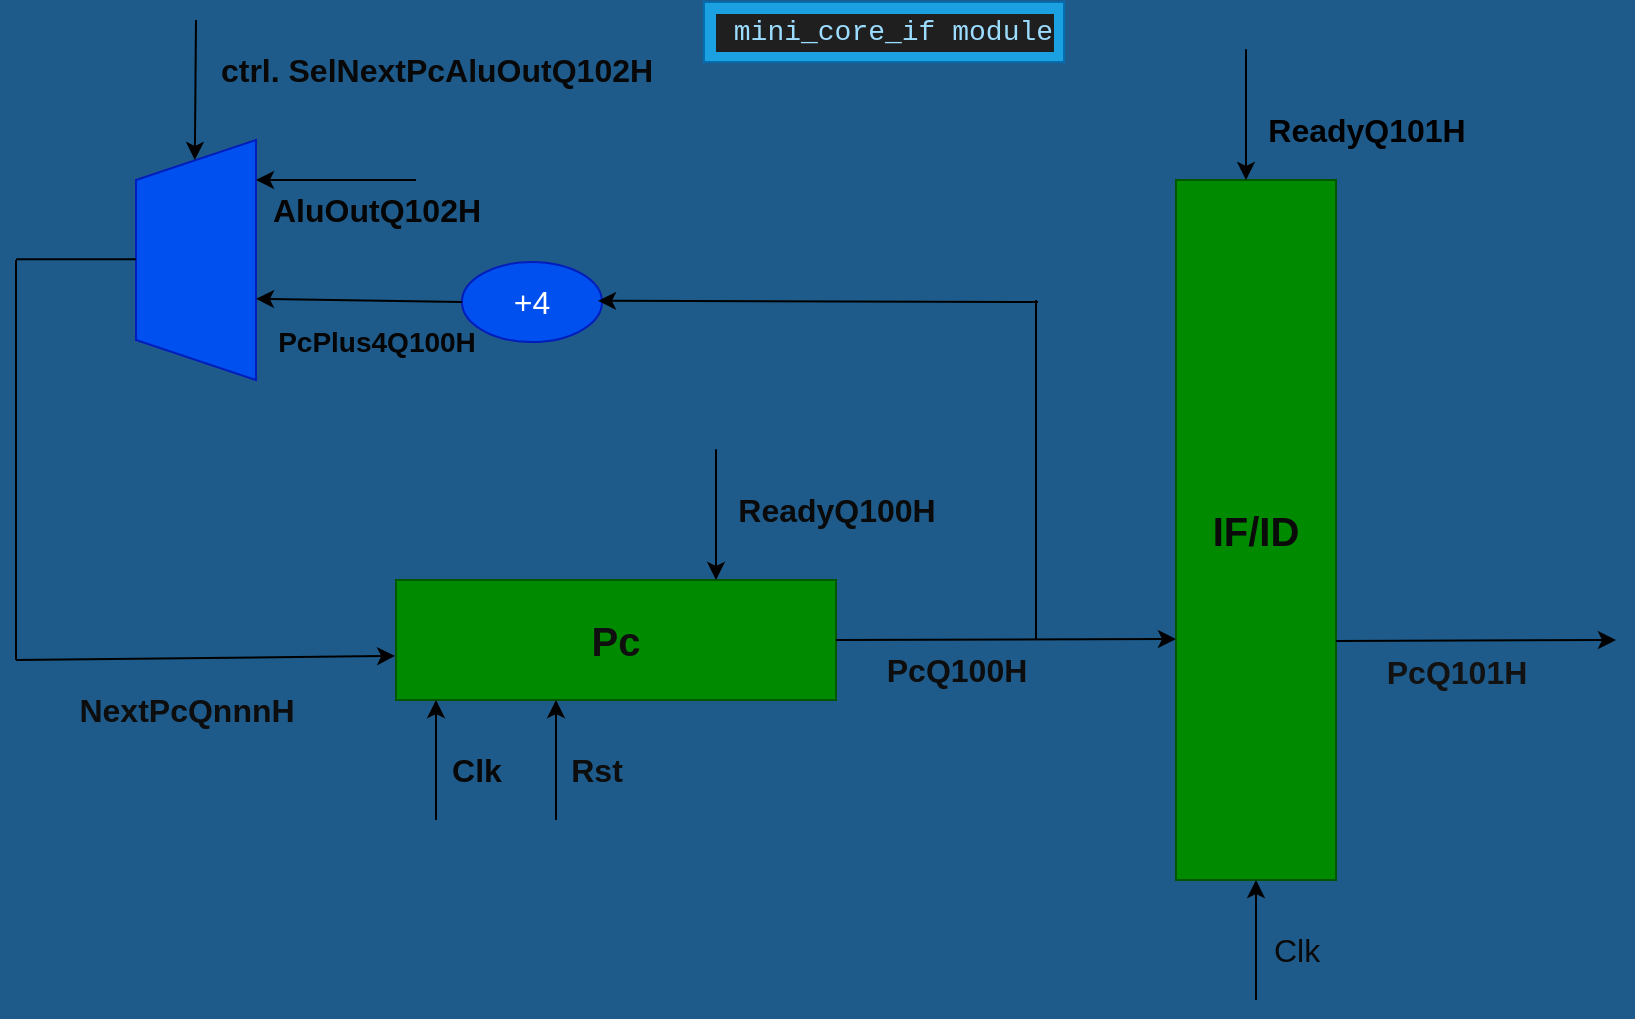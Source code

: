 <mxfile>
    <diagram id="gGKdyvFN1VAeUhDXZRC_" name="if_fetch">
        <mxGraphModel dx="1193" dy="495" grid="0" gridSize="10" guides="1" tooltips="1" connect="1" arrows="1" fold="1" page="1" pageScale="1" pageWidth="1100" pageHeight="850" background="#1e5b8a" math="0" shadow="0">
            <root>
                <mxCell id="0"/>
                <mxCell id="1" parent="0"/>
                <mxCell id="2" value="&lt;b&gt;&lt;font color=&quot;#0f0f0f&quot; style=&quot;font-size: 20px;&quot;&gt;Pc&lt;/font&gt;&lt;/b&gt;" style="rounded=0;whiteSpace=wrap;html=1;fillColor=#008a00;fontColor=#ffffff;strokeColor=#005700;" vertex="1" parent="1">
                    <mxGeometry x="220" y="300" width="220" height="60" as="geometry"/>
                </mxCell>
                <mxCell id="4" value="" style="endArrow=classic;html=1;" edge="1" parent="1">
                    <mxGeometry width="50" height="50" relative="1" as="geometry">
                        <mxPoint x="240" y="420" as="sourcePoint"/>
                        <mxPoint x="240" y="360" as="targetPoint"/>
                    </mxGeometry>
                </mxCell>
                <mxCell id="6" value="&lt;font style=&quot;font-size: 16px;&quot;&gt;Clk&lt;/font&gt;" style="text;html=1;align=center;verticalAlign=middle;resizable=0;points=[];autosize=1;strokeColor=none;fillColor=none;fontColor=#080808;fontStyle=1;" vertex="1" parent="1">
                    <mxGeometry x="235" y="380" width="50" height="30" as="geometry"/>
                </mxCell>
                <mxCell id="7" value="" style="endArrow=classic;html=1;" edge="1" parent="1">
                    <mxGeometry width="50" height="50" relative="1" as="geometry">
                        <mxPoint x="300" y="420" as="sourcePoint"/>
                        <mxPoint x="300" y="360" as="targetPoint"/>
                    </mxGeometry>
                </mxCell>
                <mxCell id="8" value="&lt;font style=&quot;font-size: 16px;&quot;&gt;Rst&lt;/font&gt;" style="text;html=1;align=center;verticalAlign=middle;resizable=0;points=[];autosize=1;strokeColor=none;fillColor=none;fontColor=#0d0d0d;fontStyle=1;" vertex="1" parent="1">
                    <mxGeometry x="295" y="380" width="50" height="30" as="geometry"/>
                </mxCell>
                <mxCell id="10" value="&lt;div style=&quot;color: rgb(204, 204, 204); background-color: rgb(31, 31, 31); font-family: Consolas, &amp;quot;Courier New&amp;quot;, monospace; font-size: 14px; line-height: 19px;&quot;&gt;&amp;nbsp;&lt;span style=&quot;color: #9cdcfe;&quot;&gt;mini_core_if module&lt;/span&gt;&lt;/div&gt;" style="text;html=1;align=center;verticalAlign=middle;resizable=0;points=[];autosize=1;strokeColor=#006EAF;fillColor=#1ba1e2;fontColor=#ffffff;" vertex="1" parent="1">
                    <mxGeometry x="374" y="11" width="180" height="30" as="geometry"/>
                </mxCell>
                <mxCell id="11" value="&lt;b&gt;&lt;font style=&quot;font-size: 20px;&quot; color=&quot;#0a0a0a&quot;&gt;IF/ID&lt;/font&gt;&lt;/b&gt;" style="rounded=0;whiteSpace=wrap;html=1;fillColor=#008a00;strokeColor=#005700;fontColor=#ffffff;" vertex="1" parent="1">
                    <mxGeometry x="610" y="100" width="80" height="350" as="geometry"/>
                </mxCell>
                <mxCell id="14" value="" style="endArrow=classic;html=1;fontSize=20;fontColor=#0f0f0f;exitX=1;exitY=0.5;exitDx=0;exitDy=0;" edge="1" parent="1" source="2">
                    <mxGeometry relative="1" as="geometry">
                        <mxPoint x="510" y="329.5" as="sourcePoint"/>
                        <mxPoint x="610" y="329.5" as="targetPoint"/>
                        <Array as="points"/>
                    </mxGeometry>
                </mxCell>
                <mxCell id="18" value="&lt;font style=&quot;font-size: 16px;&quot;&gt;PcQ100H&lt;/font&gt;" style="text;html=1;align=center;verticalAlign=middle;resizable=0;points=[];autosize=1;strokeColor=none;fillColor=none;fontSize=12;fontColor=#0d0d0d;fontStyle=1;" vertex="1" parent="1">
                    <mxGeometry x="455" y="330" width="90" height="30" as="geometry"/>
                </mxCell>
                <mxCell id="19" value="" style="endArrow=classic;html=1;" edge="1" parent="1">
                    <mxGeometry width="50" height="50" relative="1" as="geometry">
                        <mxPoint x="380" y="260" as="sourcePoint"/>
                        <mxPoint x="380" y="300" as="targetPoint"/>
                        <Array as="points">
                            <mxPoint x="380" y="230"/>
                            <mxPoint x="380" y="260"/>
                        </Array>
                    </mxGeometry>
                </mxCell>
                <mxCell id="20" value="&lt;font style=&quot;font-size: 16px;&quot;&gt;ReadyQ100H&lt;/font&gt;" style="text;html=1;align=center;verticalAlign=middle;resizable=0;points=[];autosize=1;strokeColor=none;fillColor=none;fontSize=12;fontColor=#0a0a0a;fontStyle=1;" vertex="1" parent="1">
                    <mxGeometry x="380" y="250" width="120" height="30" as="geometry"/>
                </mxCell>
                <mxCell id="21" value="" style="endArrow=classic;html=1;" edge="1" parent="1">
                    <mxGeometry width="50" height="50" relative="1" as="geometry">
                        <mxPoint x="650" y="510" as="sourcePoint"/>
                        <mxPoint x="650" y="450" as="targetPoint"/>
                    </mxGeometry>
                </mxCell>
                <mxCell id="22" value="&lt;font style=&quot;font-size: 16px;&quot;&gt;Clk&lt;/font&gt;" style="text;html=1;align=center;verticalAlign=middle;resizable=0;points=[];autosize=1;strokeColor=none;fillColor=none;fontColor=#0a0a0a;" vertex="1" parent="1">
                    <mxGeometry x="645" y="470" width="50" height="30" as="geometry"/>
                </mxCell>
                <mxCell id="23" value="" style="endArrow=classic;html=1;" edge="1" parent="1">
                    <mxGeometry width="50" height="50" relative="1" as="geometry">
                        <mxPoint x="645" y="60" as="sourcePoint"/>
                        <mxPoint x="645" y="100" as="targetPoint"/>
                        <Array as="points">
                            <mxPoint x="645" y="30"/>
                            <mxPoint x="645" y="60"/>
                        </Array>
                    </mxGeometry>
                </mxCell>
                <mxCell id="24" value="&lt;font style=&quot;font-size: 16px;&quot;&gt;ReadyQ101H&lt;/font&gt;" style="text;html=1;align=center;verticalAlign=middle;resizable=0;points=[];autosize=1;strokeColor=none;fillColor=none;fontSize=12;fontColor=#000000;fontStyle=1;" vertex="1" parent="1">
                    <mxGeometry x="645" y="60" width="120" height="30" as="geometry"/>
                </mxCell>
                <mxCell id="25" value="" style="endArrow=classic;html=1;fontSize=20;fontColor=#0f0f0f;exitX=1;exitY=0.5;exitDx=0;exitDy=0;" edge="1" parent="1">
                    <mxGeometry relative="1" as="geometry">
                        <mxPoint x="690" y="330.5" as="sourcePoint"/>
                        <mxPoint x="830" y="330" as="targetPoint"/>
                        <Array as="points"/>
                    </mxGeometry>
                </mxCell>
                <mxCell id="26" value="&lt;font style=&quot;font-size: 16px;&quot;&gt;PcQ101H&lt;/font&gt;" style="text;html=1;align=center;verticalAlign=middle;resizable=0;points=[];autosize=1;strokeColor=none;fillColor=none;fontSize=12;fontColor=#121212;fontStyle=1;" vertex="1" parent="1">
                    <mxGeometry x="705" y="330.5" width="90" height="30" as="geometry"/>
                </mxCell>
                <mxCell id="27" value="" style="shape=trapezoid;perimeter=trapezoidPerimeter;whiteSpace=wrap;html=1;fixedSize=1;fontSize=12;fontColor=#ffffff;fillColor=#0050ef;size=20;rotation=-90;strokeColor=#001DBC;" vertex="1" parent="1">
                    <mxGeometry x="60" y="110" width="120" height="60" as="geometry"/>
                </mxCell>
                <mxCell id="30" value="" style="endArrow=none;html=1;fontSize=12;fontColor=#FFFFFF;" edge="1" parent="1">
                    <mxGeometry width="50" height="50" relative="1" as="geometry">
                        <mxPoint x="30" y="139.58" as="sourcePoint"/>
                        <mxPoint x="90" y="139.58" as="targetPoint"/>
                    </mxGeometry>
                </mxCell>
                <mxCell id="32" value="" style="endArrow=none;html=1;fontSize=12;fontColor=#FFFFFF;" edge="1" parent="1">
                    <mxGeometry width="50" height="50" relative="1" as="geometry">
                        <mxPoint x="30" y="340" as="sourcePoint"/>
                        <mxPoint x="30" y="140" as="targetPoint"/>
                    </mxGeometry>
                </mxCell>
                <mxCell id="35" value="" style="endArrow=classic;html=1;fontSize=12;fontColor=#9CDCFE;" edge="1" parent="1">
                    <mxGeometry width="50" height="50" relative="1" as="geometry">
                        <mxPoint x="120" y="20" as="sourcePoint"/>
                        <mxPoint x="119.41" y="90" as="targetPoint"/>
                    </mxGeometry>
                </mxCell>
                <mxCell id="36" value="&lt;font style=&quot;font-size: 16px;&quot;&gt;ctrl. SelNextPcAluOutQ102H&lt;/font&gt;" style="text;html=1;align=center;verticalAlign=middle;resizable=0;points=[];autosize=1;strokeColor=none;fillColor=none;fontSize=12;fontColor=#080808;fontStyle=1;" vertex="1" parent="1">
                    <mxGeometry x="120" y="30" width="240" height="30" as="geometry"/>
                </mxCell>
                <mxCell id="37" value="" style="endArrow=classic;html=1;fontSize=16;fontColor=#9CDCFE;" edge="1" parent="1">
                    <mxGeometry width="50" height="50" relative="1" as="geometry">
                        <mxPoint x="230" y="100" as="sourcePoint"/>
                        <mxPoint x="150" y="100" as="targetPoint"/>
                    </mxGeometry>
                </mxCell>
                <mxCell id="38" value="AluOutQ102H" style="text;html=1;align=center;verticalAlign=middle;resizable=0;points=[];autosize=1;strokeColor=none;fillColor=none;fontSize=16;fontColor=#050505;fontStyle=1;" vertex="1" parent="1">
                    <mxGeometry x="145" y="100" width="130" height="30" as="geometry"/>
                </mxCell>
                <mxCell id="39" value="+4" style="ellipse;whiteSpace=wrap;html=1;fontSize=16;fontColor=#ffffff;fillColor=#0050ef;strokeColor=#001DBC;" vertex="1" parent="1">
                    <mxGeometry x="253" y="141" width="70" height="40" as="geometry"/>
                </mxCell>
                <mxCell id="40" value="" style="endArrow=classic;html=1;fontSize=16;fontColor=#9CDCFE;exitX=0;exitY=0.5;exitDx=0;exitDy=0;" edge="1" parent="1" source="39">
                    <mxGeometry width="50" height="50" relative="1" as="geometry">
                        <mxPoint x="190" y="159.41" as="sourcePoint"/>
                        <mxPoint x="150" y="159.41" as="targetPoint"/>
                    </mxGeometry>
                </mxCell>
                <mxCell id="41" value="" style="endArrow=classic;html=1;fontSize=16;fontColor=#9CDCFE;" edge="1" parent="1">
                    <mxGeometry width="50" height="50" relative="1" as="geometry">
                        <mxPoint x="541" y="161" as="sourcePoint"/>
                        <mxPoint x="321" y="160.41" as="targetPoint"/>
                    </mxGeometry>
                </mxCell>
                <mxCell id="42" value="" style="endArrow=none;html=1;fontSize=16;fontColor=#9CDCFE;" edge="1" parent="1">
                    <mxGeometry width="50" height="50" relative="1" as="geometry">
                        <mxPoint x="540" y="330" as="sourcePoint"/>
                        <mxPoint x="540" y="160" as="targetPoint"/>
                    </mxGeometry>
                </mxCell>
                <mxCell id="43" value="" style="endArrow=classic;html=1;fontSize=16;fontColor=#9CDCFE;entryX=-0.002;entryY=0.633;entryDx=0;entryDy=0;entryPerimeter=0;" edge="1" parent="1" target="2">
                    <mxGeometry width="50" height="50" relative="1" as="geometry">
                        <mxPoint x="30" y="340" as="sourcePoint"/>
                        <mxPoint x="100" y="340" as="targetPoint"/>
                    </mxGeometry>
                </mxCell>
                <mxCell id="44" value="&lt;font color=&quot;#0d0d0d&quot;&gt;NextPcQnnnH&lt;/font&gt;" style="text;html=1;align=center;verticalAlign=middle;resizable=0;points=[];autosize=1;strokeColor=none;fillColor=none;fontSize=16;fontColor=#9CDCFE;fontStyle=1;" vertex="1" parent="1">
                    <mxGeometry x="50" y="350" width="130" height="30" as="geometry"/>
                </mxCell>
                <mxCell id="45" value="PcPlus4Q100H" style="text;html=1;align=center;verticalAlign=middle;resizable=0;points=[];autosize=1;strokeColor=none;fillColor=none;fontSize=14;fontColor=#050505;fontStyle=1;" vertex="1" parent="1">
                    <mxGeometry x="151.5" y="166" width="117" height="29" as="geometry"/>
                </mxCell>
            </root>
        </mxGraphModel>
    </diagram>
</mxfile>